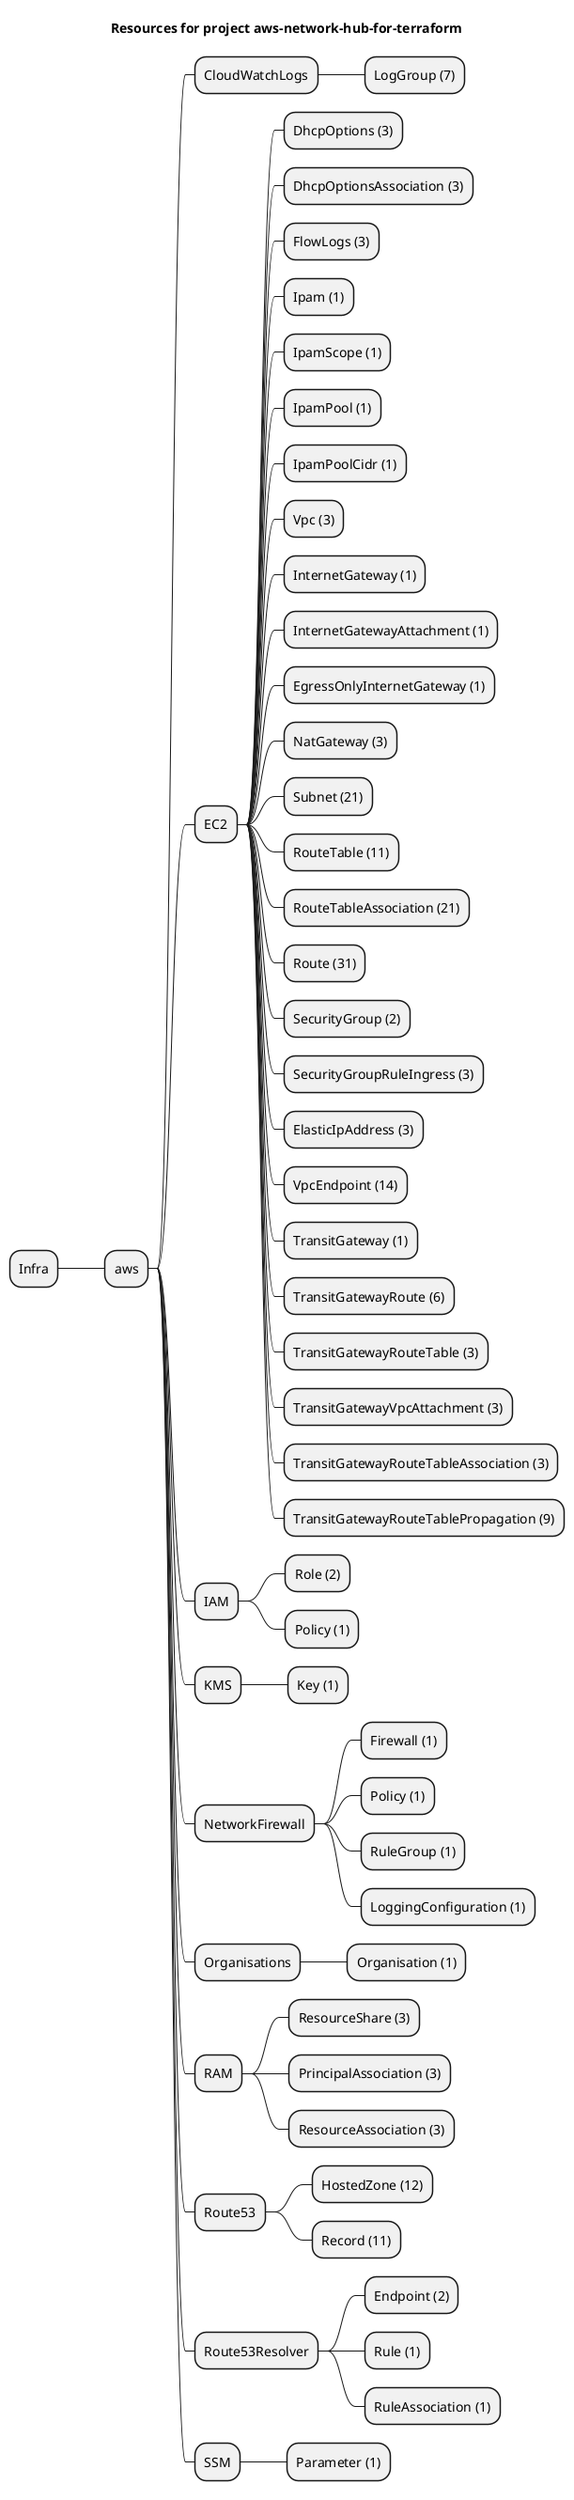 @startmindmap
title Resources for project aws-network-hub-for-terraform
skinparam monochrome true
+ Infra
++ aws
+++ CloudWatchLogs
++++ LogGroup (7)
+++ EC2
++++ DhcpOptions (3)
++++ DhcpOptionsAssociation (3)
++++ FlowLogs (3)
++++ Ipam (1)
++++ IpamScope (1)
++++ IpamPool (1)
++++ IpamPoolCidr (1)
++++ Vpc (3)
++++ InternetGateway (1)
++++ InternetGatewayAttachment (1)
++++ EgressOnlyInternetGateway (1)
++++ NatGateway (3)
++++ Subnet (21)
++++ RouteTable (11)
++++ RouteTableAssociation (21)
++++ Route (31)
++++ SecurityGroup (2)
++++ SecurityGroupRuleIngress (3)
++++ ElasticIpAddress (3)
++++ VpcEndpoint (14)
++++ TransitGateway (1)
++++ TransitGatewayRoute (6)
++++ TransitGatewayRouteTable (3)
++++ TransitGatewayVpcAttachment (3)
++++ TransitGatewayRouteTableAssociation (3)
++++ TransitGatewayRouteTablePropagation (9)
+++ IAM
++++ Role (2)
++++ Policy (1)
+++ KMS
++++ Key (1)
+++ NetworkFirewall
++++ Firewall (1)
++++ Policy (1)
++++ RuleGroup (1)
++++ LoggingConfiguration (1)
+++ Organisations
++++ Organisation (1)
+++ RAM
++++ ResourceShare (3)
++++ PrincipalAssociation (3)
++++ ResourceAssociation (3)
+++ Route53
++++ HostedZone (12)
++++ Record (11)
+++ Route53Resolver
++++ Endpoint (2)
++++ Rule (1)
++++ RuleAssociation (1)
+++ SSM
++++ Parameter (1)
@endmindmap